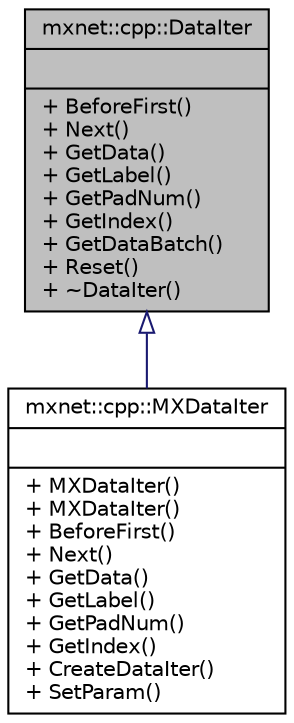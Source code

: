 digraph "mxnet::cpp::DataIter"
{
  edge [fontname="Helvetica",fontsize="10",labelfontname="Helvetica",labelfontsize="10"];
  node [fontname="Helvetica",fontsize="10",shape=record];
  Node1 [label="{mxnet::cpp::DataIter\n||+ BeforeFirst()\l+ Next()\l+ GetData()\l+ GetLabel()\l+ GetPadNum()\l+ GetIndex()\l+ GetDataBatch()\l+ Reset()\l+ ~DataIter()\l}",height=0.2,width=0.4,color="black", fillcolor="grey75", style="filled", fontcolor="black"];
  Node1 -> Node2 [dir="back",color="midnightblue",fontsize="10",style="solid",arrowtail="onormal",fontname="Helvetica"];
  Node2 [label="{mxnet::cpp::MXDataIter\n||+ MXDataIter()\l+ MXDataIter()\l+ BeforeFirst()\l+ Next()\l+ GetData()\l+ GetLabel()\l+ GetPadNum()\l+ GetIndex()\l+ CreateDataIter()\l+ SetParam()\l}",height=0.2,width=0.4,color="black", fillcolor="white", style="filled",URL="$classmxnet_1_1cpp_1_1MXDataIter.html"];
}
